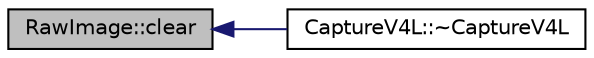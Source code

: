 digraph "RawImage::clear"
{
 // INTERACTIVE_SVG=YES
  edge [fontname="Helvetica",fontsize="10",labelfontname="Helvetica",labelfontsize="10"];
  node [fontname="Helvetica",fontsize="10",shape=record];
  rankdir="LR";
  Node1 [label="RawImage::clear",height=0.2,width=0.4,color="black", fillcolor="grey75", style="filled", fontcolor="black"];
  Node1 -> Node2 [dir="back",color="midnightblue",fontsize="10",style="solid",fontname="Helvetica"];
  Node2 [label="CaptureV4L::~CaptureV4L",height=0.2,width=0.4,color="black", fillcolor="white", style="filled",URL="$d8/d36/class_capture_v4_l.html#a6838be7567e6f28bc91236f93c63d892"];
}
